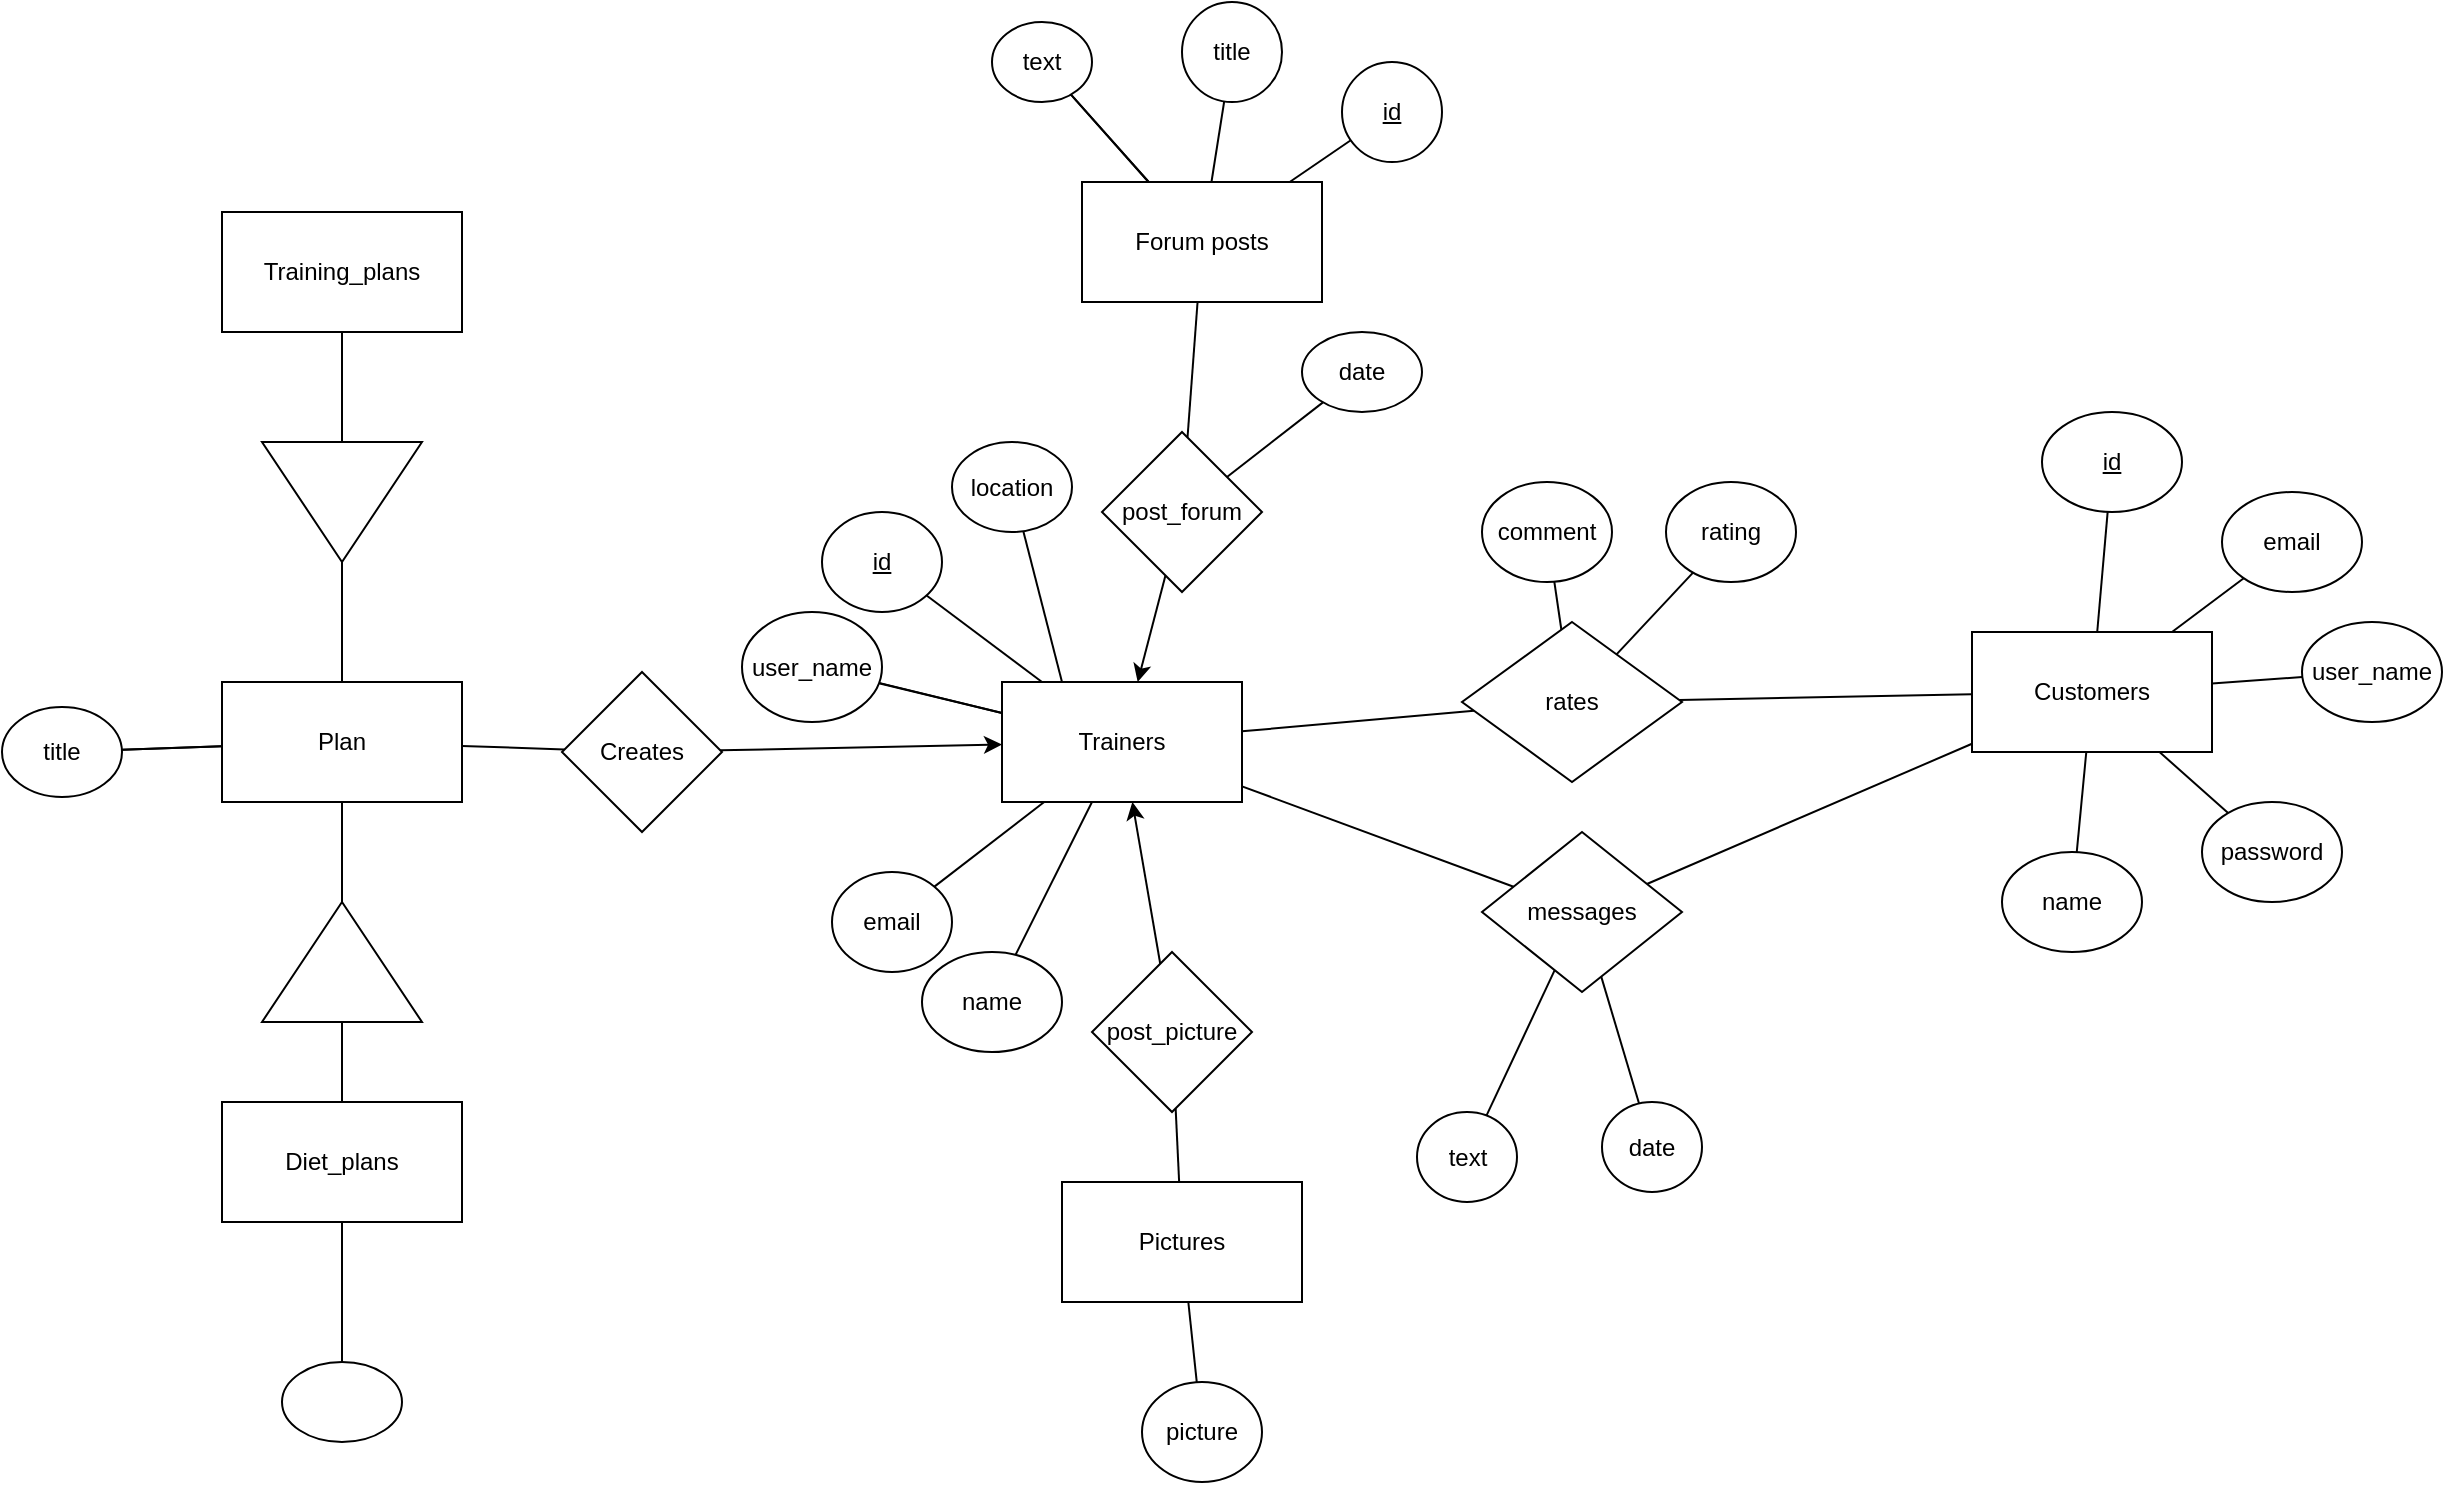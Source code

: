 <mxfile version="20.6.2" type="device"><diagram id="DXw53DWbV_FZtXCeNbVB" name="1 oldal"><mxGraphModel dx="1559" dy="846" grid="1" gridSize="10" guides="1" tooltips="1" connect="1" arrows="1" fold="1" page="1" pageScale="1" pageWidth="1654" pageHeight="1169" math="0" shadow="0"><root><mxCell id="0"/><mxCell id="1" parent="0"/><mxCell id="djMk4-FML2937nMq7fho-27" value="" style="rounded=0;orthogonalLoop=1;jettySize=auto;html=1;endArrow=none;endFill=0;" edge="1" parent="1" source="djMk4-FML2937nMq7fho-1" target="djMk4-FML2937nMq7fho-26"><mxGeometry relative="1" as="geometry"/></mxCell><mxCell id="djMk4-FML2937nMq7fho-37" value="" style="edgeStyle=none;rounded=0;orthogonalLoop=1;jettySize=auto;html=1;endArrow=none;endFill=0;" edge="1" parent="1" source="djMk4-FML2937nMq7fho-1" target="djMk4-FML2937nMq7fho-36"><mxGeometry relative="1" as="geometry"/></mxCell><mxCell id="djMk4-FML2937nMq7fho-39" style="edgeStyle=none;rounded=0;orthogonalLoop=1;jettySize=auto;html=1;exitX=0.25;exitY=0;exitDx=0;exitDy=0;endArrow=none;endFill=0;" edge="1" parent="1" source="djMk4-FML2937nMq7fho-1" target="djMk4-FML2937nMq7fho-38"><mxGeometry relative="1" as="geometry"/></mxCell><mxCell id="djMk4-FML2937nMq7fho-73" value="" style="edgeStyle=none;rounded=0;orthogonalLoop=1;jettySize=auto;html=1;endArrow=none;endFill=0;" edge="1" parent="1" source="djMk4-FML2937nMq7fho-1" target="djMk4-FML2937nMq7fho-30"><mxGeometry relative="1" as="geometry"/></mxCell><mxCell id="djMk4-FML2937nMq7fho-1" value="Trainers" style="rounded=0;whiteSpace=wrap;html=1;" vertex="1" parent="1"><mxGeometry x="590" y="500" width="120" height="60" as="geometry"/></mxCell><mxCell id="djMk4-FML2937nMq7fho-2" value="" style="edgeStyle=none;rounded=0;orthogonalLoop=1;jettySize=auto;html=1;endArrow=none;endFill=0;" edge="1" parent="1" source="djMk4-FML2937nMq7fho-8" target="djMk4-FML2937nMq7fho-12"><mxGeometry relative="1" as="geometry"/></mxCell><mxCell id="djMk4-FML2937nMq7fho-3" value="" style="edgeStyle=none;rounded=0;orthogonalLoop=1;jettySize=auto;html=1;endArrow=none;endFill=0;" edge="1" parent="1" source="djMk4-FML2937nMq7fho-8" target="djMk4-FML2937nMq7fho-13"><mxGeometry relative="1" as="geometry"/></mxCell><mxCell id="djMk4-FML2937nMq7fho-4" value="" style="edgeStyle=none;rounded=0;orthogonalLoop=1;jettySize=auto;html=1;endArrow=none;endFill=0;" edge="1" parent="1" source="djMk4-FML2937nMq7fho-8" target="djMk4-FML2937nMq7fho-14"><mxGeometry relative="1" as="geometry"/></mxCell><mxCell id="djMk4-FML2937nMq7fho-5" value="" style="edgeStyle=none;rounded=0;orthogonalLoop=1;jettySize=auto;html=1;endArrow=none;endFill=0;" edge="1" parent="1" source="djMk4-FML2937nMq7fho-8" target="djMk4-FML2937nMq7fho-15"><mxGeometry relative="1" as="geometry"/></mxCell><mxCell id="djMk4-FML2937nMq7fho-6" value="" style="edgeStyle=none;rounded=0;orthogonalLoop=1;jettySize=auto;html=1;endArrow=none;endFill=0;" edge="1" parent="1" source="djMk4-FML2937nMq7fho-8" target="djMk4-FML2937nMq7fho-16"><mxGeometry relative="1" as="geometry"/></mxCell><mxCell id="djMk4-FML2937nMq7fho-7" value="" style="edgeStyle=none;rounded=0;orthogonalLoop=1;jettySize=auto;html=1;endArrow=none;endFill=0;" edge="1" parent="1" source="djMk4-FML2937nMq7fho-8" target="djMk4-FML2937nMq7fho-17"><mxGeometry relative="1" as="geometry"/></mxCell><mxCell id="djMk4-FML2937nMq7fho-8" value="Customers" style="rounded=0;whiteSpace=wrap;html=1;" vertex="1" parent="1"><mxGeometry x="1075" y="475" width="120" height="60" as="geometry"/></mxCell><mxCell id="djMk4-FML2937nMq7fho-9" style="edgeStyle=none;rounded=0;orthogonalLoop=1;jettySize=auto;html=1;exitX=0;exitY=0.25;exitDx=0;exitDy=0;endArrow=none;endFill=0;" edge="1" parent="1" source="djMk4-FML2937nMq7fho-1" target="djMk4-FML2937nMq7fho-1"><mxGeometry relative="1" as="geometry"/></mxCell><mxCell id="djMk4-FML2937nMq7fho-10" value="" style="edgeStyle=none;rounded=0;orthogonalLoop=1;jettySize=auto;html=1;endArrow=none;endFill=0;" edge="1" parent="1" source="djMk4-FML2937nMq7fho-12" target="djMk4-FML2937nMq7fho-1"><mxGeometry relative="1" as="geometry"/></mxCell><mxCell id="djMk4-FML2937nMq7fho-11" value="" style="edgeStyle=none;rounded=0;orthogonalLoop=1;jettySize=auto;html=1;endArrow=none;endFill=0;" edge="1" parent="1" source="djMk4-FML2937nMq7fho-12" target="djMk4-FML2937nMq7fho-23"><mxGeometry relative="1" as="geometry"/></mxCell><mxCell id="djMk4-FML2937nMq7fho-66" value="" style="edgeStyle=none;rounded=0;orthogonalLoop=1;jettySize=auto;html=1;endArrow=none;endFill=0;" edge="1" parent="1" source="djMk4-FML2937nMq7fho-12" target="djMk4-FML2937nMq7fho-65"><mxGeometry relative="1" as="geometry"/></mxCell><mxCell id="djMk4-FML2937nMq7fho-12" value="rates" style="rhombus;whiteSpace=wrap;html=1;rounded=0;" vertex="1" parent="1"><mxGeometry x="820" y="470" width="110" height="80" as="geometry"/></mxCell><mxCell id="djMk4-FML2937nMq7fho-13" value="name" style="ellipse;whiteSpace=wrap;html=1;rounded=0;" vertex="1" parent="1"><mxGeometry x="1090" y="585" width="70" height="50" as="geometry"/></mxCell><mxCell id="djMk4-FML2937nMq7fho-14" value="&lt;u&gt;id&lt;/u&gt;" style="ellipse;whiteSpace=wrap;html=1;rounded=0;" vertex="1" parent="1"><mxGeometry x="1110" y="365" width="70" height="50" as="geometry"/></mxCell><mxCell id="djMk4-FML2937nMq7fho-15" value="email" style="ellipse;whiteSpace=wrap;html=1;rounded=0;" vertex="1" parent="1"><mxGeometry x="1200" y="405" width="70" height="50" as="geometry"/></mxCell><mxCell id="djMk4-FML2937nMq7fho-16" value="user_name" style="ellipse;whiteSpace=wrap;html=1;rounded=0;" vertex="1" parent="1"><mxGeometry x="1240" y="470" width="70" height="50" as="geometry"/></mxCell><mxCell id="djMk4-FML2937nMq7fho-17" value="password" style="ellipse;whiteSpace=wrap;html=1;rounded=0;" vertex="1" parent="1"><mxGeometry x="1190" y="560" width="70" height="50" as="geometry"/></mxCell><mxCell id="djMk4-FML2937nMq7fho-18" value="" style="edgeStyle=none;rounded=0;orthogonalLoop=1;jettySize=auto;html=1;endArrow=none;endFill=0;" edge="1" parent="1" source="djMk4-FML2937nMq7fho-22" target="djMk4-FML2937nMq7fho-1"><mxGeometry relative="1" as="geometry"/></mxCell><mxCell id="djMk4-FML2937nMq7fho-19" value="" style="edgeStyle=none;rounded=0;orthogonalLoop=1;jettySize=auto;html=1;endArrow=none;endFill=0;" edge="1" parent="1" source="djMk4-FML2937nMq7fho-22" target="djMk4-FML2937nMq7fho-8"><mxGeometry relative="1" as="geometry"/></mxCell><mxCell id="djMk4-FML2937nMq7fho-20" value="" style="edgeStyle=none;rounded=0;orthogonalLoop=1;jettySize=auto;html=1;endArrow=none;endFill=0;" edge="1" parent="1" source="djMk4-FML2937nMq7fho-22" target="djMk4-FML2937nMq7fho-24"><mxGeometry relative="1" as="geometry"/></mxCell><mxCell id="djMk4-FML2937nMq7fho-21" value="" style="edgeStyle=none;rounded=0;orthogonalLoop=1;jettySize=auto;html=1;endArrow=none;endFill=0;" edge="1" parent="1" source="djMk4-FML2937nMq7fho-22" target="djMk4-FML2937nMq7fho-25"><mxGeometry relative="1" as="geometry"/></mxCell><mxCell id="djMk4-FML2937nMq7fho-22" value="messages" style="rhombus;whiteSpace=wrap;html=1;" vertex="1" parent="1"><mxGeometry x="830" y="575" width="100" height="80" as="geometry"/></mxCell><mxCell id="djMk4-FML2937nMq7fho-23" value="rating" style="ellipse;whiteSpace=wrap;html=1;rounded=0;" vertex="1" parent="1"><mxGeometry x="922" y="400" width="65" height="50" as="geometry"/></mxCell><mxCell id="djMk4-FML2937nMq7fho-24" value="text" style="ellipse;whiteSpace=wrap;html=1;" vertex="1" parent="1"><mxGeometry x="797.5" y="715" width="50" height="45" as="geometry"/></mxCell><mxCell id="djMk4-FML2937nMq7fho-25" value="date" style="ellipse;whiteSpace=wrap;html=1;" vertex="1" parent="1"><mxGeometry x="890" y="710" width="50" height="45" as="geometry"/></mxCell><mxCell id="djMk4-FML2937nMq7fho-26" value="name" style="ellipse;whiteSpace=wrap;html=1;rounded=0;" vertex="1" parent="1"><mxGeometry x="550" y="635" width="70" height="50" as="geometry"/></mxCell><mxCell id="djMk4-FML2937nMq7fho-32" style="edgeStyle=none;rounded=0;orthogonalLoop=1;jettySize=auto;html=1;exitX=1;exitY=0;exitDx=0;exitDy=0;endArrow=none;endFill=0;" edge="1" parent="1" source="djMk4-FML2937nMq7fho-28" target="djMk4-FML2937nMq7fho-1"><mxGeometry relative="1" as="geometry"/></mxCell><mxCell id="djMk4-FML2937nMq7fho-28" value="email" style="ellipse;whiteSpace=wrap;html=1;rounded=0;" vertex="1" parent="1"><mxGeometry x="505" y="595" width="60" height="50" as="geometry"/></mxCell><mxCell id="djMk4-FML2937nMq7fho-33" style="edgeStyle=none;rounded=0;orthogonalLoop=1;jettySize=auto;html=1;endArrow=none;endFill=0;" edge="1" parent="1" source="djMk4-FML2937nMq7fho-30" target="djMk4-FML2937nMq7fho-1"><mxGeometry relative="1" as="geometry"><mxPoint x="540" y="510" as="sourcePoint"/></mxGeometry></mxCell><mxCell id="djMk4-FML2937nMq7fho-30" value="user_name" style="ellipse;whiteSpace=wrap;html=1;rounded=0;" vertex="1" parent="1"><mxGeometry x="460" y="465" width="70" height="55" as="geometry"/></mxCell><mxCell id="djMk4-FML2937nMq7fho-36" value="&lt;u&gt;id&lt;/u&gt;" style="ellipse;whiteSpace=wrap;html=1;rounded=0;" vertex="1" parent="1"><mxGeometry x="500" y="415" width="60" height="50" as="geometry"/></mxCell><mxCell id="djMk4-FML2937nMq7fho-38" value="location" style="ellipse;whiteSpace=wrap;html=1;rounded=0;" vertex="1" parent="1"><mxGeometry x="565" y="380" width="60" height="45" as="geometry"/></mxCell><mxCell id="djMk4-FML2937nMq7fho-45" value="" style="edgeStyle=none;rounded=0;orthogonalLoop=1;jettySize=auto;html=1;endArrow=none;endFill=0;" edge="1" parent="1" source="djMk4-FML2937nMq7fho-40" target="djMk4-FML2937nMq7fho-44"><mxGeometry relative="1" as="geometry"/></mxCell><mxCell id="djMk4-FML2937nMq7fho-46" value="" style="edgeStyle=none;rounded=0;orthogonalLoop=1;jettySize=auto;html=1;endArrow=none;endFill=0;" edge="1" parent="1" source="djMk4-FML2937nMq7fho-40" target="djMk4-FML2937nMq7fho-44"><mxGeometry relative="1" as="geometry"/></mxCell><mxCell id="djMk4-FML2937nMq7fho-48" value="" style="edgeStyle=none;rounded=0;orthogonalLoop=1;jettySize=auto;html=1;endArrow=none;endFill=0;" edge="1" parent="1" source="djMk4-FML2937nMq7fho-40" target="djMk4-FML2937nMq7fho-47"><mxGeometry relative="1" as="geometry"/></mxCell><mxCell id="djMk4-FML2937nMq7fho-40" value="Forum posts" style="rounded=0;whiteSpace=wrap;html=1;" vertex="1" parent="1"><mxGeometry x="630" y="250" width="120" height="60" as="geometry"/></mxCell><mxCell id="djMk4-FML2937nMq7fho-43" value="" style="edgeStyle=none;rounded=0;orthogonalLoop=1;jettySize=auto;html=1;endArrow=none;endFill=0;" edge="1" parent="1" source="djMk4-FML2937nMq7fho-41" target="djMk4-FML2937nMq7fho-40"><mxGeometry relative="1" as="geometry"/></mxCell><mxCell id="djMk4-FML2937nMq7fho-55" value="" style="edgeStyle=none;rounded=0;orthogonalLoop=1;jettySize=auto;html=1;endArrow=classic;endFill=1;" edge="1" parent="1" source="djMk4-FML2937nMq7fho-41" target="djMk4-FML2937nMq7fho-1"><mxGeometry relative="1" as="geometry"/></mxCell><mxCell id="djMk4-FML2937nMq7fho-61" value="" style="edgeStyle=none;rounded=0;orthogonalLoop=1;jettySize=auto;html=1;endArrow=none;endFill=0;" edge="1" parent="1" source="djMk4-FML2937nMq7fho-41" target="djMk4-FML2937nMq7fho-60"><mxGeometry relative="1" as="geometry"/></mxCell><mxCell id="djMk4-FML2937nMq7fho-41" value="post_forum" style="rhombus;whiteSpace=wrap;html=1;rounded=0;" vertex="1" parent="1"><mxGeometry x="640" y="375" width="80" height="80" as="geometry"/></mxCell><mxCell id="djMk4-FML2937nMq7fho-44" value="text" style="ellipse;whiteSpace=wrap;html=1;rounded=0;" vertex="1" parent="1"><mxGeometry x="585" y="170" width="50" height="40" as="geometry"/></mxCell><mxCell id="djMk4-FML2937nMq7fho-47" value="title" style="ellipse;whiteSpace=wrap;html=1;rounded=0;" vertex="1" parent="1"><mxGeometry x="680" y="160" width="50" height="50" as="geometry"/></mxCell><mxCell id="djMk4-FML2937nMq7fho-50" value="" style="edgeStyle=none;rounded=0;orthogonalLoop=1;jettySize=auto;html=1;endArrow=none;endFill=0;" edge="1" parent="1" source="djMk4-FML2937nMq7fho-49" target="djMk4-FML2937nMq7fho-40"><mxGeometry relative="1" as="geometry"/></mxCell><mxCell id="djMk4-FML2937nMq7fho-49" value="&lt;u&gt;id&lt;/u&gt;" style="ellipse;whiteSpace=wrap;html=1;rounded=0;" vertex="1" parent="1"><mxGeometry x="760" y="190" width="50" height="50" as="geometry"/></mxCell><mxCell id="djMk4-FML2937nMq7fho-64" value="" style="edgeStyle=none;rounded=0;orthogonalLoop=1;jettySize=auto;html=1;endArrow=none;endFill=0;" edge="1" parent="1" source="djMk4-FML2937nMq7fho-53" target="djMk4-FML2937nMq7fho-63"><mxGeometry relative="1" as="geometry"/></mxCell><mxCell id="djMk4-FML2937nMq7fho-53" value="Pictures" style="whiteSpace=wrap;html=1;rounded=0;" vertex="1" parent="1"><mxGeometry x="620" y="750" width="120" height="60" as="geometry"/></mxCell><mxCell id="djMk4-FML2937nMq7fho-58" value="" style="edgeStyle=none;rounded=0;orthogonalLoop=1;jettySize=auto;html=1;endArrow=none;endFill=0;" edge="1" parent="1" source="djMk4-FML2937nMq7fho-56" target="djMk4-FML2937nMq7fho-53"><mxGeometry relative="1" as="geometry"/></mxCell><mxCell id="djMk4-FML2937nMq7fho-59" value="" style="edgeStyle=none;rounded=0;orthogonalLoop=1;jettySize=auto;html=1;endArrow=classic;endFill=1;" edge="1" parent="1" source="djMk4-FML2937nMq7fho-56" target="djMk4-FML2937nMq7fho-1"><mxGeometry relative="1" as="geometry"/></mxCell><mxCell id="djMk4-FML2937nMq7fho-56" value="post_picture" style="rhombus;whiteSpace=wrap;html=1;" vertex="1" parent="1"><mxGeometry x="635" y="635" width="80" height="80" as="geometry"/></mxCell><mxCell id="djMk4-FML2937nMq7fho-60" value="date" style="ellipse;whiteSpace=wrap;html=1;rounded=0;" vertex="1" parent="1"><mxGeometry x="740" y="325" width="60" height="40" as="geometry"/></mxCell><mxCell id="djMk4-FML2937nMq7fho-63" value="picture" style="ellipse;whiteSpace=wrap;html=1;rounded=0;" vertex="1" parent="1"><mxGeometry x="660" y="850" width="60" height="50" as="geometry"/></mxCell><mxCell id="djMk4-FML2937nMq7fho-65" value="comment" style="ellipse;whiteSpace=wrap;html=1;rounded=0;" vertex="1" parent="1"><mxGeometry x="830" y="400" width="65" height="50" as="geometry"/></mxCell><mxCell id="djMk4-FML2937nMq7fho-74" value="Training_plans" style="rounded=0;whiteSpace=wrap;html=1;" vertex="1" parent="1"><mxGeometry x="200" y="265" width="120" height="60" as="geometry"/></mxCell><mxCell id="djMk4-FML2937nMq7fho-97" value="" style="edgeStyle=none;rounded=0;orthogonalLoop=1;jettySize=auto;html=1;endArrow=none;endFill=0;" edge="1" parent="1" source="djMk4-FML2937nMq7fho-75" target="djMk4-FML2937nMq7fho-96"><mxGeometry relative="1" as="geometry"/></mxCell><mxCell id="djMk4-FML2937nMq7fho-75" value="Diet_plans" style="rounded=0;whiteSpace=wrap;html=1;" vertex="1" parent="1"><mxGeometry x="200" y="710" width="120" height="60" as="geometry"/></mxCell><mxCell id="djMk4-FML2937nMq7fho-79" value="" style="edgeStyle=none;rounded=0;orthogonalLoop=1;jettySize=auto;html=1;endArrow=classic;endFill=1;" edge="1" parent="1" source="djMk4-FML2937nMq7fho-77" target="djMk4-FML2937nMq7fho-1"><mxGeometry relative="1" as="geometry"/></mxCell><mxCell id="djMk4-FML2937nMq7fho-82" value="" style="edgeStyle=none;rounded=0;orthogonalLoop=1;jettySize=auto;html=1;endArrow=none;endFill=0;" edge="1" parent="1" source="djMk4-FML2937nMq7fho-77" target="djMk4-FML2937nMq7fho-80"><mxGeometry relative="1" as="geometry"/></mxCell><mxCell id="djMk4-FML2937nMq7fho-77" value="Creates" style="rhombus;whiteSpace=wrap;html=1;" vertex="1" parent="1"><mxGeometry x="370" y="495" width="80" height="80" as="geometry"/></mxCell><mxCell id="djMk4-FML2937nMq7fho-78" style="edgeStyle=none;rounded=0;orthogonalLoop=1;jettySize=auto;html=1;exitX=0.5;exitY=1;exitDx=0;exitDy=0;endArrow=none;endFill=0;" edge="1" parent="1" source="djMk4-FML2937nMq7fho-74" target="djMk4-FML2937nMq7fho-74"><mxGeometry relative="1" as="geometry"/></mxCell><mxCell id="djMk4-FML2937nMq7fho-90" value="" style="edgeStyle=none;rounded=0;orthogonalLoop=1;jettySize=auto;html=1;endArrow=none;endFill=0;" edge="1" parent="1" source="djMk4-FML2937nMq7fho-80" target="djMk4-FML2937nMq7fho-89"><mxGeometry relative="1" as="geometry"/></mxCell><mxCell id="djMk4-FML2937nMq7fho-91" value="" style="edgeStyle=none;rounded=0;orthogonalLoop=1;jettySize=auto;html=1;endArrow=none;endFill=0;" edge="1" parent="1" source="djMk4-FML2937nMq7fho-80" target="djMk4-FML2937nMq7fho-89"><mxGeometry relative="1" as="geometry"/></mxCell><mxCell id="djMk4-FML2937nMq7fho-80" value="Plan" style="whiteSpace=wrap;html=1;" vertex="1" parent="1"><mxGeometry x="200" y="500" width="120" height="60" as="geometry"/></mxCell><mxCell id="djMk4-FML2937nMq7fho-84" value="" style="edgeStyle=none;rounded=0;orthogonalLoop=1;jettySize=auto;html=1;endArrow=none;endFill=0;" edge="1" parent="1" source="djMk4-FML2937nMq7fho-83" target="djMk4-FML2937nMq7fho-74"><mxGeometry relative="1" as="geometry"/></mxCell><mxCell id="djMk4-FML2937nMq7fho-85" value="" style="edgeStyle=none;rounded=0;orthogonalLoop=1;jettySize=auto;html=1;endArrow=none;endFill=0;" edge="1" parent="1" source="djMk4-FML2937nMq7fho-83" target="djMk4-FML2937nMq7fho-80"><mxGeometry relative="1" as="geometry"/></mxCell><mxCell id="djMk4-FML2937nMq7fho-83" value="" style="triangle;whiteSpace=wrap;html=1;direction=south;" vertex="1" parent="1"><mxGeometry x="220" y="380" width="80" height="60" as="geometry"/></mxCell><mxCell id="djMk4-FML2937nMq7fho-87" value="" style="edgeStyle=none;rounded=0;orthogonalLoop=1;jettySize=auto;html=1;endArrow=none;endFill=0;" edge="1" parent="1" source="djMk4-FML2937nMq7fho-86" target="djMk4-FML2937nMq7fho-80"><mxGeometry relative="1" as="geometry"/></mxCell><mxCell id="djMk4-FML2937nMq7fho-88" value="" style="edgeStyle=none;rounded=0;orthogonalLoop=1;jettySize=auto;html=1;endArrow=none;endFill=0;" edge="1" parent="1" source="djMk4-FML2937nMq7fho-86" target="djMk4-FML2937nMq7fho-75"><mxGeometry relative="1" as="geometry"/></mxCell><mxCell id="djMk4-FML2937nMq7fho-86" value="" style="triangle;whiteSpace=wrap;html=1;direction=north;" vertex="1" parent="1"><mxGeometry x="220" y="610" width="80" height="60" as="geometry"/></mxCell><mxCell id="djMk4-FML2937nMq7fho-89" value="title" style="ellipse;whiteSpace=wrap;html=1;" vertex="1" parent="1"><mxGeometry x="90" y="512.5" width="60" height="45" as="geometry"/></mxCell><mxCell id="djMk4-FML2937nMq7fho-96" value="" style="ellipse;whiteSpace=wrap;html=1;rounded=0;" vertex="1" parent="1"><mxGeometry x="230" y="840" width="60" height="40" as="geometry"/></mxCell></root></mxGraphModel></diagram></mxfile>